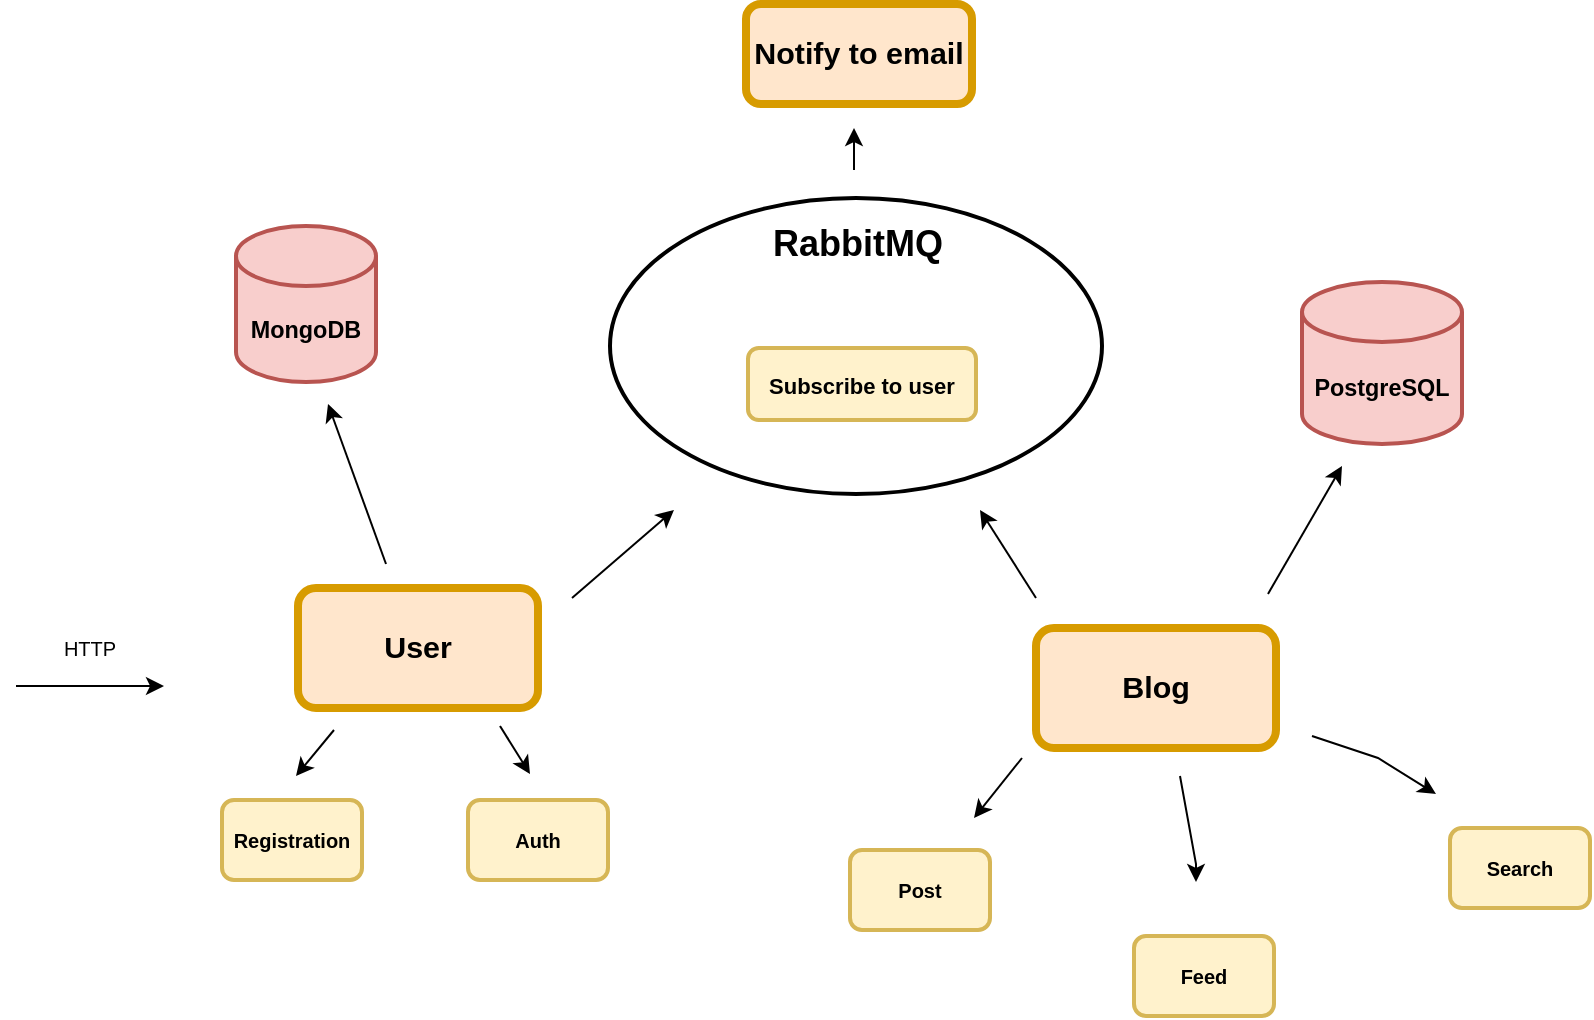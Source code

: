 <mxfile version="15.5.4" type="embed"><diagram id="7XTNPxkSU3j8PefIjzne" name="Страница 1"><mxGraphModel dx="2587" dy="1821" grid="0" gridSize="10" guides="0" tooltips="1" connect="1" arrows="1" fold="1" page="1" pageScale="1" pageWidth="827" pageHeight="1169" math="0" shadow="0"><root><mxCell id="0"/><mxCell id="1" parent="0"/><mxCell id="QncEFmr8cqV8E81SRfob-5" value="&lt;h3&gt;User&lt;/h3&gt;" style="rounded=1;whiteSpace=wrap;html=1;sketch=0;strokeWidth=4;fontSize=13;fillColor=#ffe6cc;strokeColor=#d79b00;aspect=fixed;" parent="1" vertex="1"><mxGeometry x="83" y="209" width="120" height="60" as="geometry"/></mxCell><mxCell id="QncEFmr8cqV8E81SRfob-6" value="&lt;h3&gt;Blog&lt;/h3&gt;" style="rounded=1;whiteSpace=wrap;html=1;sketch=0;strokeWidth=4;fontSize=13;fillColor=#ffe6cc;strokeColor=#d79b00;" parent="1" vertex="1"><mxGeometry x="452" y="229" width="120" height="60" as="geometry"/></mxCell><mxCell id="QncEFmr8cqV8E81SRfob-8" value="&lt;h3 style=&quot;font-size: 10px;&quot;&gt;Feed&lt;/h3&gt;" style="rounded=1;whiteSpace=wrap;html=1;sketch=0;strokeWidth=2;fontSize=10;fillColor=#fff2cc;strokeColor=#d6b656;" parent="1" vertex="1"><mxGeometry x="501" y="383" width="70" height="40" as="geometry"/></mxCell><mxCell id="QncEFmr8cqV8E81SRfob-9" value="&lt;h3 style=&quot;font-size: 10px;&quot;&gt;Search&lt;/h3&gt;" style="rounded=1;whiteSpace=wrap;html=1;sketch=0;strokeWidth=2;fontSize=10;fillColor=#fff2cc;strokeColor=#d6b656;" parent="1" vertex="1"><mxGeometry x="659" y="329" width="70" height="40" as="geometry"/></mxCell><mxCell id="QncEFmr8cqV8E81SRfob-18" value="" style="endArrow=classic;html=1;rounded=0;fontSize=10;" parent="1" edge="1"><mxGeometry width="50" height="50" relative="1" as="geometry"><mxPoint x="524" y="303" as="sourcePoint"/><mxPoint x="532" y="356" as="targetPoint"/><Array as="points"><mxPoint x="532" y="347"/></Array></mxGeometry></mxCell><mxCell id="QncEFmr8cqV8E81SRfob-19" value="" style="endArrow=classic;html=1;rounded=0;fontSize=10;" parent="1" edge="1"><mxGeometry width="50" height="50" relative="1" as="geometry"><mxPoint x="590" y="283" as="sourcePoint"/><mxPoint x="652" y="312" as="targetPoint"/><Array as="points"><mxPoint x="623" y="294"/></Array></mxGeometry></mxCell><mxCell id="QncEFmr8cqV8E81SRfob-20" value="&lt;h3&gt;MongoDB&lt;/h3&gt;" style="shape=cylinder3;whiteSpace=wrap;html=1;boundedLbl=1;backgroundOutline=1;size=15;sketch=0;strokeWidth=2;fontSize=10;fillColor=#f8cecc;strokeColor=#b85450;" parent="1" vertex="1"><mxGeometry x="52" y="28" width="70" height="78" as="geometry"/></mxCell><mxCell id="QncEFmr8cqV8E81SRfob-21" value="&lt;h3&gt;PostgreSQL&lt;/h3&gt;" style="shape=cylinder3;whiteSpace=wrap;html=1;boundedLbl=1;backgroundOutline=1;size=15;sketch=0;strokeWidth=2;fontSize=10;fillColor=#f8cecc;strokeColor=#b85450;" parent="1" vertex="1"><mxGeometry x="585" y="56" width="80" height="81" as="geometry"/></mxCell><mxCell id="QncEFmr8cqV8E81SRfob-22" value="&lt;h3 style=&quot;font-size: 10px;&quot;&gt;Post&lt;/h3&gt;" style="rounded=1;whiteSpace=wrap;html=1;sketch=0;strokeWidth=2;fontSize=10;fillColor=#fff2cc;strokeColor=#d6b656;" parent="1" vertex="1"><mxGeometry x="359" y="340" width="70" height="40" as="geometry"/></mxCell><mxCell id="QncEFmr8cqV8E81SRfob-23" value="" style="endArrow=classic;html=1;rounded=0;fontSize=10;" parent="1" edge="1"><mxGeometry width="50" height="50" relative="1" as="geometry"><mxPoint x="445" y="294" as="sourcePoint"/><mxPoint x="421" y="324" as="targetPoint"/></mxGeometry></mxCell><mxCell id="QncEFmr8cqV8E81SRfob-28" value="&lt;h2&gt;&lt;br&gt;&lt;/h2&gt;" style="ellipse;whiteSpace=wrap;html=1;sketch=0;strokeWidth=2;fontSize=10;" parent="1" vertex="1"><mxGeometry x="239" y="14" width="246" height="148" as="geometry"/></mxCell><mxCell id="QncEFmr8cqV8E81SRfob-29" value="" style="endArrow=classic;html=1;rounded=0;fontSize=10;" parent="1" edge="1"><mxGeometry width="50" height="50" relative="1" as="geometry"><mxPoint x="452" y="214" as="sourcePoint"/><mxPoint x="424" y="170" as="targetPoint"/></mxGeometry></mxCell><mxCell id="QncEFmr8cqV8E81SRfob-30" value="" style="endArrow=classic;html=1;rounded=0;fontSize=10;" parent="1" edge="1"><mxGeometry width="50" height="50" relative="1" as="geometry"><mxPoint x="220" y="214" as="sourcePoint"/><mxPoint x="271" y="170" as="targetPoint"/><Array as="points"/></mxGeometry></mxCell><mxCell id="QncEFmr8cqV8E81SRfob-33" value="" style="endArrow=classic;html=1;rounded=0;fontSize=10;" parent="1" edge="1"><mxGeometry width="50" height="50" relative="1" as="geometry"><mxPoint x="127" y="197" as="sourcePoint"/><mxPoint x="98" y="117" as="targetPoint"/></mxGeometry></mxCell><mxCell id="QncEFmr8cqV8E81SRfob-34" value="" style="endArrow=classic;html=1;rounded=0;fontSize=10;" parent="1" edge="1"><mxGeometry width="50" height="50" relative="1" as="geometry"><mxPoint x="568" y="212" as="sourcePoint"/><mxPoint x="605" y="148" as="targetPoint"/></mxGeometry></mxCell><mxCell id="QncEFmr8cqV8E81SRfob-35" value="" style="endArrow=classic;html=1;rounded=0;fontSize=10;" parent="1" edge="1"><mxGeometry width="50" height="50" relative="1" as="geometry"><mxPoint x="-58" y="258" as="sourcePoint"/><mxPoint x="16" y="258" as="targetPoint"/></mxGeometry></mxCell><mxCell id="QncEFmr8cqV8E81SRfob-36" value="HTTP" style="text;html=1;strokeColor=none;fillColor=none;align=center;verticalAlign=middle;whiteSpace=wrap;rounded=0;sketch=0;strokeWidth=2;fontSize=10;" parent="1" vertex="1"><mxGeometry x="-51" y="224" width="60" height="30" as="geometry"/></mxCell><mxCell id="QncEFmr8cqV8E81SRfob-38" value="&lt;h3&gt;Notify to email&lt;/h3&gt;" style="rounded=1;whiteSpace=wrap;html=1;sketch=0;strokeWidth=4;fontSize=13;fillColor=#ffe6cc;strokeColor=#d79b00;" parent="1" vertex="1"><mxGeometry x="307" y="-83" width="113" height="50" as="geometry"/></mxCell><mxCell id="QncEFmr8cqV8E81SRfob-39" value="" style="endArrow=classic;html=1;rounded=0;fontSize=10;" parent="1" edge="1"><mxGeometry width="50" height="50" relative="1" as="geometry"><mxPoint x="361" as="sourcePoint"/><mxPoint x="361" y="-21" as="targetPoint"/><Array as="points"/></mxGeometry></mxCell><mxCell id="3" value="&lt;h3&gt;&lt;font style=&quot;font-size: 11px&quot;&gt;Subscribe to user&lt;/font&gt;&lt;/h3&gt;" style="rounded=1;whiteSpace=wrap;html=1;strokeWidth=2;fillColor=#fff2cc;strokeColor=#d6b656;" vertex="1" parent="1"><mxGeometry x="308" y="89" width="114" height="36" as="geometry"/></mxCell><mxCell id="5" value="&lt;h2&gt;RabbitMQ&lt;/h2&gt;" style="text;html=1;strokeColor=none;fillColor=none;align=center;verticalAlign=middle;whiteSpace=wrap;rounded=0;" vertex="1" parent="1"><mxGeometry x="333" y="22" width="60" height="30" as="geometry"/></mxCell><mxCell id="37" value="&lt;h3 style=&quot;font-size: 10px&quot;&gt;Auth&lt;/h3&gt;" style="rounded=1;whiteSpace=wrap;html=1;sketch=0;strokeWidth=2;fontSize=10;fillColor=#fff2cc;strokeColor=#d6b656;" vertex="1" parent="1"><mxGeometry x="168" y="315" width="70" height="40" as="geometry"/></mxCell><mxCell id="38" value="&lt;h3 style=&quot;font-size: 10px&quot;&gt;Registration&lt;/h3&gt;" style="rounded=1;whiteSpace=wrap;html=1;sketch=0;strokeWidth=2;fontSize=10;fillColor=#fff2cc;strokeColor=#d6b656;" vertex="1" parent="1"><mxGeometry x="45" y="315" width="70" height="40" as="geometry"/></mxCell><mxCell id="40" value="" style="endArrow=classic;html=1;rounded=0;fontSize=10;" edge="1" parent="1"><mxGeometry width="50" height="50" relative="1" as="geometry"><mxPoint x="184" y="278" as="sourcePoint"/><mxPoint x="199" y="302" as="targetPoint"/><Array as="points"><mxPoint x="199" y="302"/></Array></mxGeometry></mxCell><mxCell id="41" value="" style="endArrow=classic;html=1;rounded=0;fontSize=10;" edge="1" parent="1"><mxGeometry width="50" height="50" relative="1" as="geometry"><mxPoint x="101" y="280" as="sourcePoint"/><mxPoint x="82" y="303" as="targetPoint"/></mxGeometry></mxCell></root></mxGraphModel></diagram></mxfile>
